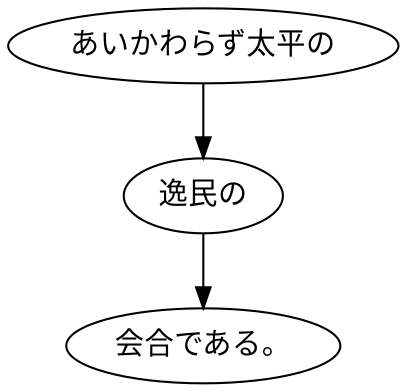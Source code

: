 digraph graph1930 {
	node0 [label="あいかわらず太平の"];
	node1 [label="逸民の"];
	node2 [label="会合である。"];
	node0 -> node1;
	node1 -> node2;
}
